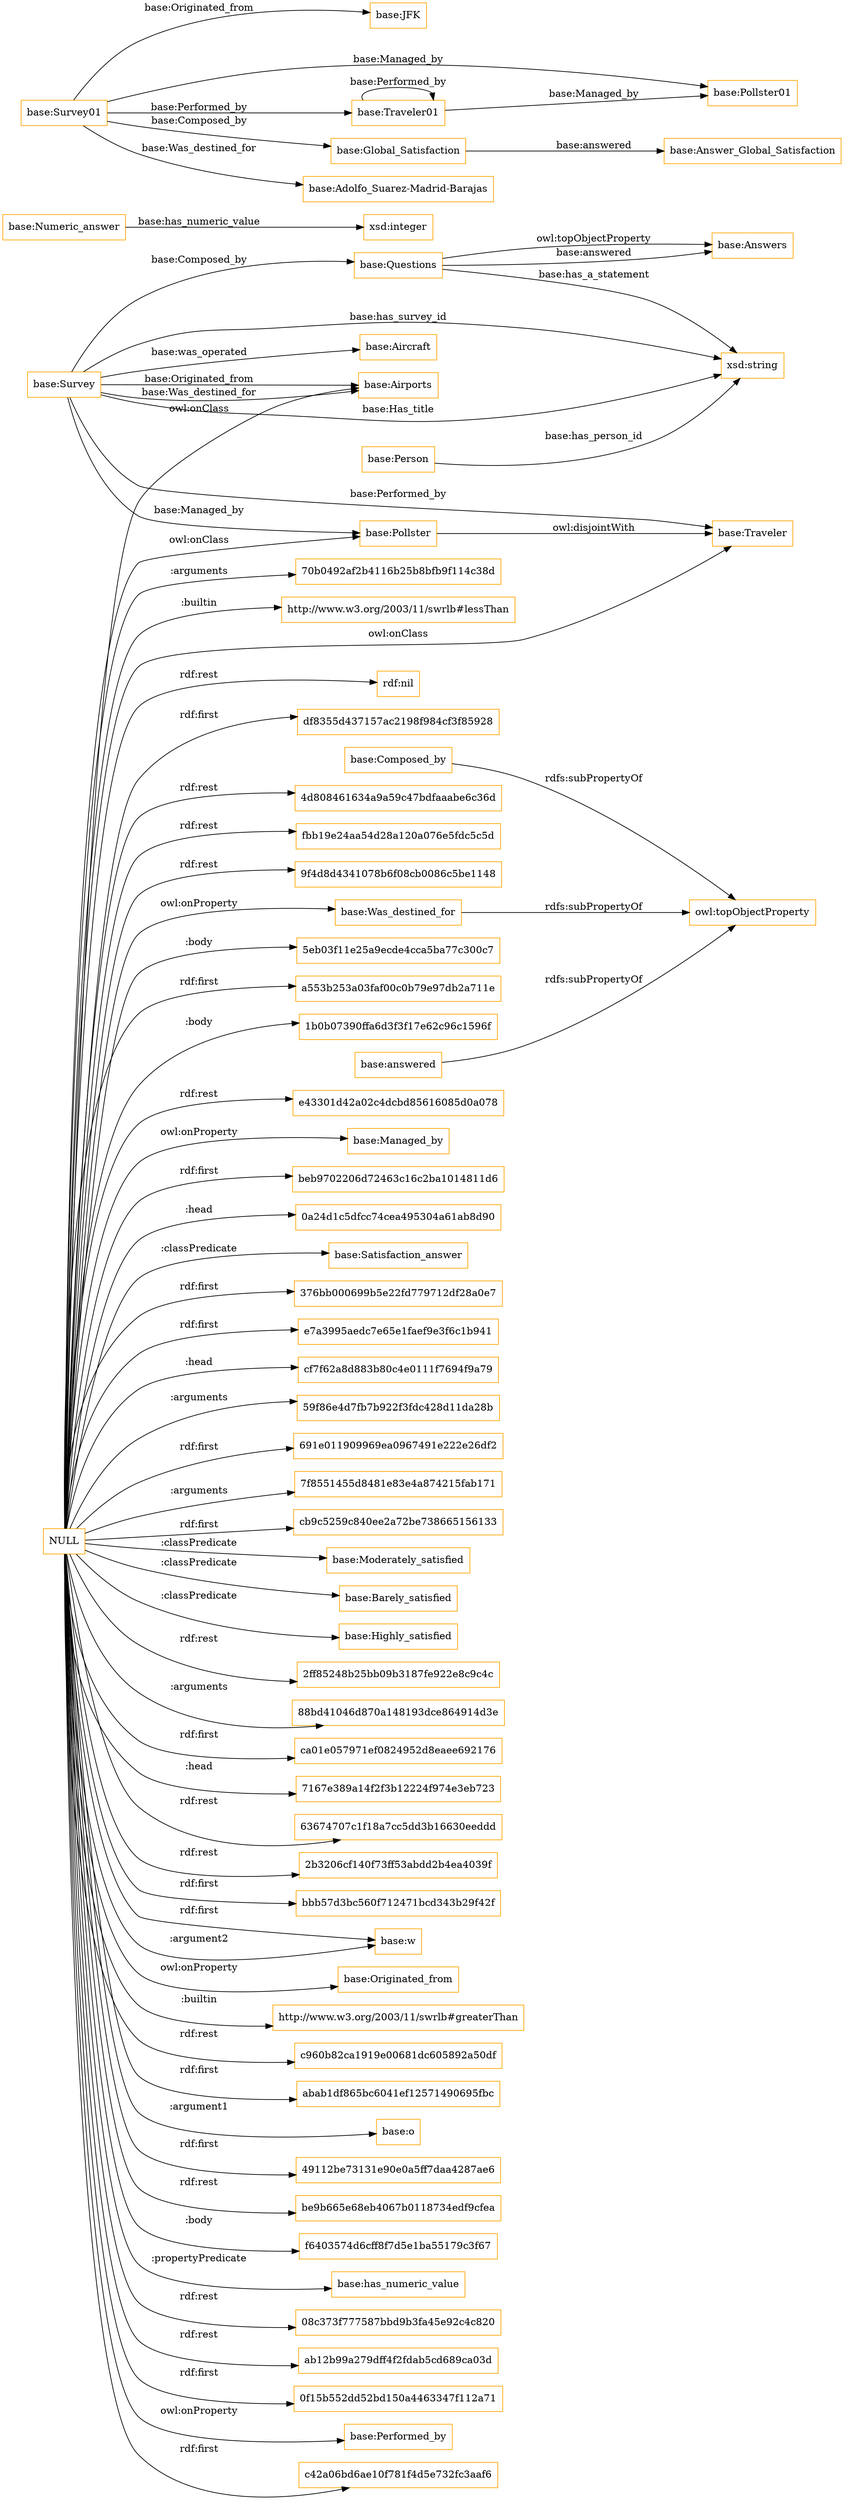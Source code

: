 digraph ar2dtool_diagram { 
rankdir=LR;
size="1501"
node [shape = rectangle, color="orange"]; "base:Satisfaction_answer" "base:Airports" "base:Pollster" "base:Moderately_satisfied" "base:Questions" "base:Numeric_answer" "base:Person" "base:Barely_satisfied" "base:Survey" "base:Answers" "base:Highly_satisfied" "base:Aircraft" "base:Traveler" ; /*classes style*/
	"NULL" -> "2ff85248b25bb09b3187fe922e8c9c4c" [ label = "rdf:rest" ];
	"NULL" -> "88bd41046d870a148193dce864914d3e" [ label = ":arguments" ];
	"NULL" -> "ca01e057971ef0824952d8eaee692176" [ label = "rdf:first" ];
	"NULL" -> "7167e389a14f2f3b12224f974e3eb723" [ label = ":head" ];
	"NULL" -> "63674707c1f18a7cc5dd3b16630eeddd" [ label = "rdf:rest" ];
	"NULL" -> "base:Pollster" [ label = "owl:onClass" ];
	"NULL" -> "2b3206cf140f73ff53abdd2b4ea4039f" [ label = "rdf:rest" ];
	"NULL" -> "base:Satisfaction_answer" [ label = ":classPredicate" ];
	"NULL" -> "bbb57d3bc560f712471bcd343b29f42f" [ label = "rdf:first" ];
	"NULL" -> "base:w" [ label = "rdf:first" ];
	"NULL" -> "base:Originated_from" [ label = "owl:onProperty" ];
	"NULL" -> "base:Airports" [ label = "owl:onClass" ];
	"NULL" -> "http://www.w3.org/2003/11/swrlb#greaterThan" [ label = ":builtin" ];
	"NULL" -> "c960b82ca1919e00681dc605892a50df" [ label = "rdf:rest" ];
	"NULL" -> "abab1df865bc6041ef12571490695fbc" [ label = "rdf:first" ];
	"NULL" -> "base:o" [ label = ":argument1" ];
	"NULL" -> "49112be73131e90e0a5ff7daa4287ae6" [ label = "rdf:first" ];
	"NULL" -> "be9b665e68eb4067b0118734edf9cfea" [ label = "rdf:rest" ];
	"NULL" -> "f6403574d6cff8f7d5e1ba55179c3f67" [ label = ":body" ];
	"NULL" -> "base:has_numeric_value" [ label = ":propertyPredicate" ];
	"NULL" -> "08c373f777587bbd9b3fa45e92c4c820" [ label = "rdf:rest" ];
	"NULL" -> "ab12b99a279dff4f2fdab5cd689ca03d" [ label = "rdf:rest" ];
	"NULL" -> "0f15b552dd52bd150a4463347f112a71" [ label = "rdf:first" ];
	"NULL" -> "base:Performed_by" [ label = "owl:onProperty" ];
	"NULL" -> "c42a06bd6ae10f781f4d5e732fc3aaf6" [ label = "rdf:first" ];
	"NULL" -> "70b0492af2b4116b25b8bfb9f114c38d" [ label = ":arguments" ];
	"NULL" -> "http://www.w3.org/2003/11/swrlb#lessThan" [ label = ":builtin" ];
	"NULL" -> "base:Highly_satisfied" [ label = ":classPredicate" ];
	"NULL" -> "base:Barely_satisfied" [ label = ":classPredicate" ];
	"NULL" -> "rdf:nil" [ label = "rdf:rest" ];
	"NULL" -> "df8355d437157ac2198f984cf3f85928" [ label = "rdf:first" ];
	"NULL" -> "4d808461634a9a59c47bdfaaabe6c36d" [ label = "rdf:rest" ];
	"NULL" -> "fbb19e24aa54d28a120a076e5fdc5c5d" [ label = "rdf:rest" ];
	"NULL" -> "9f4d8d4341078b6f08cb0086c5be1148" [ label = "rdf:rest" ];
	"NULL" -> "5eb03f11e25a9ecde4cca5ba77c300c7" [ label = ":body" ];
	"NULL" -> "a553b253a03faf00c0b79e97db2a711e" [ label = "rdf:first" ];
	"NULL" -> "1b0b07390ffa6d3f3f17e62c96c1596f" [ label = ":body" ];
	"NULL" -> "e43301d42a02c4dcbd85616085d0a078" [ label = "rdf:rest" ];
	"NULL" -> "base:Managed_by" [ label = "owl:onProperty" ];
	"NULL" -> "beb9702206d72463c16c2ba1014811d6" [ label = "rdf:first" ];
	"NULL" -> "base:w" [ label = ":argument2" ];
	"NULL" -> "0a24d1c5dfcc74cea495304a61ab8d90" [ label = ":head" ];
	"NULL" -> "base:Moderately_satisfied" [ label = ":classPredicate" ];
	"NULL" -> "376bb000699b5e22fd779712df28a0e7" [ label = "rdf:first" ];
	"NULL" -> "e7a3995aedc7e65e1faef9e3f6c1b941" [ label = "rdf:first" ];
	"NULL" -> "cf7f62a8d883b80c4e0111f7694f9a79" [ label = ":head" ];
	"NULL" -> "base:Was_destined_for" [ label = "owl:onProperty" ];
	"NULL" -> "59f86e4d7fb7b922f3fdc428d11da28b" [ label = ":arguments" ];
	"NULL" -> "691e011909969ea0967491e222e26df2" [ label = "rdf:first" ];
	"NULL" -> "base:Traveler" [ label = "owl:onClass" ];
	"NULL" -> "7f8551455d8481e83e4a874215fab171" [ label = ":arguments" ];
	"NULL" -> "cb9c5259c840ee2a72be738665156133" [ label = "rdf:first" ];
	"base:Survey01" -> "base:JFK" [ label = "base:Originated_from" ];
	"base:Survey01" -> "base:Pollster01" [ label = "base:Managed_by" ];
	"base:Survey01" -> "base:Traveler01" [ label = "base:Performed_by" ];
	"base:Survey01" -> "base:Global_Satisfaction" [ label = "base:Composed_by" ];
	"base:Survey01" -> "base:Adolfo_Suarez-Madrid-Barajas" [ label = "base:Was_destined_for" ];
	"base:Pollster" -> "base:Traveler" [ label = "owl:disjointWith" ];
	"base:answered" -> "owl:topObjectProperty" [ label = "rdfs:subPropertyOf" ];
	"base:Was_destined_for" -> "owl:topObjectProperty" [ label = "rdfs:subPropertyOf" ];
	"base:Composed_by" -> "owl:topObjectProperty" [ label = "rdfs:subPropertyOf" ];
	"base:Traveler01" -> "base:Traveler01" [ label = "base:Performed_by" ];
	"base:Traveler01" -> "base:Pollster01" [ label = "base:Managed_by" ];
	"base:Global_Satisfaction" -> "base:Answer_Global_Satisfaction" [ label = "base:answered" ];
	"base:Person" -> "xsd:string" [ label = "base:has_person_id" ];
	"base:Survey" -> "xsd:string" [ label = "base:has_survey_id" ];
	"base:Survey" -> "base:Questions" [ label = "base:Composed_by" ];
	"base:Survey" -> "xsd:string" [ label = "base:Has_title" ];
	"base:Questions" -> "base:Answers" [ label = "base:answered" ];
	"base:Survey" -> "base:Pollster" [ label = "base:Managed_by" ];
	"base:Numeric_answer" -> "xsd:integer" [ label = "base:has_numeric_value" ];
	"base:Survey" -> "base:Aircraft" [ label = "base:was_operated" ];
	"base:Questions" -> "base:Answers" [ label = "owl:topObjectProperty" ];
	"base:Survey" -> "base:Airports" [ label = "base:Originated_from" ];
	"base:Survey" -> "base:Traveler" [ label = "base:Performed_by" ];
	"base:Survey" -> "base:Airports" [ label = "base:Was_destined_for" ];
	"base:Questions" -> "xsd:string" [ label = "base:has_a_statement" ];

}
